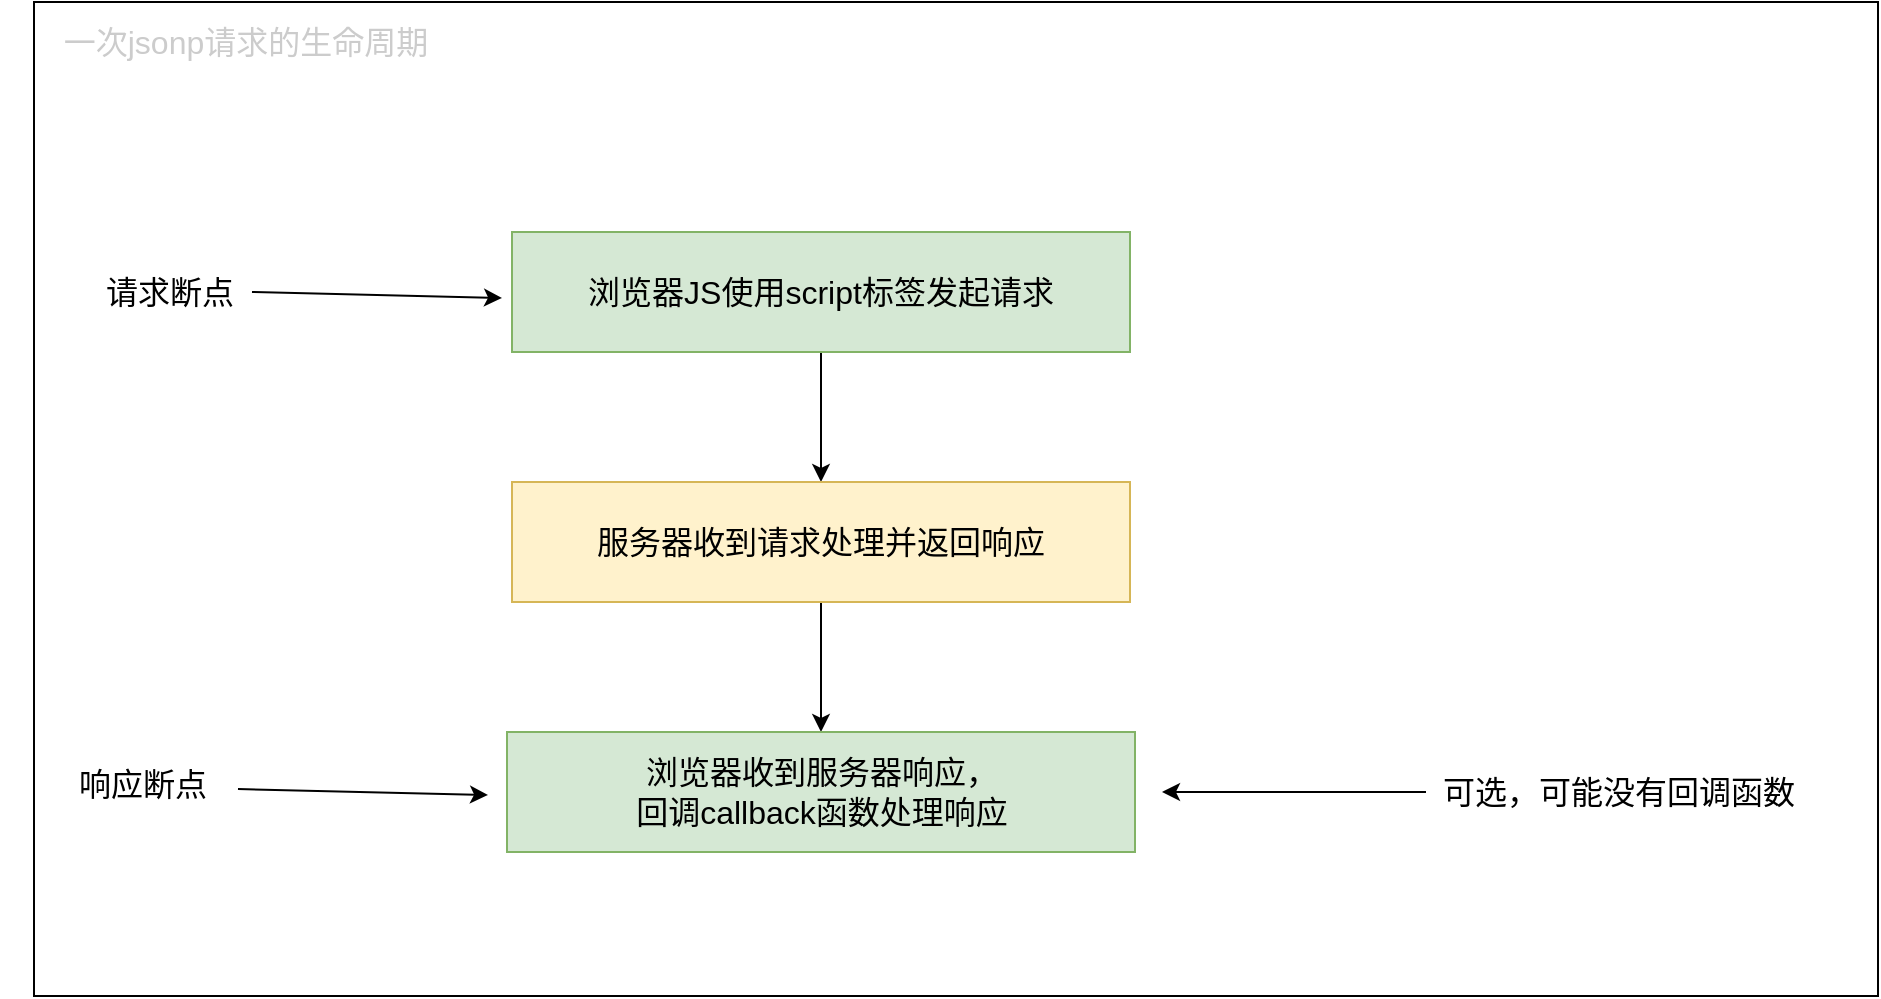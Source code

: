 <mxfile border="50" scale="3" compressed="false" locked="false" version="25.0.2">
  <diagram name="Blank" id="YmL12bMKpDGza6XwsDPr">
    <mxGraphModel dx="1642" dy="795" grid="0" gridSize="10" guides="1" tooltips="1" connect="1" arrows="1" fold="1" page="0" pageScale="1" pageWidth="827" pageHeight="1169" background="none" math="1" shadow="0">
      <root>
        <mxCell id="X5NqExCQtvZxIxQ7pmgY-0" />
        <mxCell id="1" parent="X5NqExCQtvZxIxQ7pmgY-0" />
        <mxCell id="-EHa6s8e7eqt31AD87Gg-13" value="" style="rounded=0;whiteSpace=wrap;html=1;fontSize=16;" vertex="1" parent="1">
          <mxGeometry x="-4" y="207" width="922" height="497" as="geometry" />
        </mxCell>
        <mxCell id="-EHa6s8e7eqt31AD87Gg-4" style="edgeStyle=orthogonalEdgeStyle;rounded=0;orthogonalLoop=1;jettySize=auto;html=1;exitX=0.5;exitY=1;exitDx=0;exitDy=0;entryX=0.5;entryY=0;entryDx=0;entryDy=0;fontSize=16;" edge="1" parent="1" source="-EHa6s8e7eqt31AD87Gg-1" target="-EHa6s8e7eqt31AD87Gg-2">
          <mxGeometry relative="1" as="geometry" />
        </mxCell>
        <mxCell id="-EHa6s8e7eqt31AD87Gg-1" value="浏览器JS使用script标签发起请求" style="rounded=0;whiteSpace=wrap;html=1;fillColor=#d5e8d4;strokeColor=#82b366;fontSize=16;" vertex="1" parent="1">
          <mxGeometry x="235" y="322" width="309" height="60" as="geometry" />
        </mxCell>
        <mxCell id="-EHa6s8e7eqt31AD87Gg-5" style="edgeStyle=orthogonalEdgeStyle;rounded=0;orthogonalLoop=1;jettySize=auto;html=1;exitX=0.5;exitY=1;exitDx=0;exitDy=0;entryX=0.5;entryY=0;entryDx=0;entryDy=0;fontSize=16;" edge="1" parent="1" source="-EHa6s8e7eqt31AD87Gg-2" target="-EHa6s8e7eqt31AD87Gg-3">
          <mxGeometry relative="1" as="geometry" />
        </mxCell>
        <mxCell id="-EHa6s8e7eqt31AD87Gg-2" value="服务器收到请求处理并返回响应" style="rounded=0;whiteSpace=wrap;html=1;fillColor=#fff2cc;strokeColor=#d6b656;fontSize=16;" vertex="1" parent="1">
          <mxGeometry x="235" y="447" width="309" height="60" as="geometry" />
        </mxCell>
        <mxCell id="-EHa6s8e7eqt31AD87Gg-3" value="浏览器收到服务器响应，&lt;div&gt;回调callback函数处理响应&lt;/div&gt;" style="rounded=0;whiteSpace=wrap;html=1;fillColor=#d5e8d4;strokeColor=#82b366;fontSize=16;" vertex="1" parent="1">
          <mxGeometry x="232.5" y="572" width="314" height="60" as="geometry" />
        </mxCell>
        <mxCell id="-EHa6s8e7eqt31AD87Gg-6" value="可选，可能没有回调函数" style="text;strokeColor=none;align=center;fillColor=none;html=1;verticalAlign=middle;whiteSpace=wrap;rounded=0;fontSize=16;" vertex="1" parent="1">
          <mxGeometry x="694" y="587" width="189" height="30" as="geometry" />
        </mxCell>
        <mxCell id="-EHa6s8e7eqt31AD87Gg-7" value="" style="endArrow=classic;html=1;rounded=0;fontSize=16;" edge="1" parent="1">
          <mxGeometry width="50" height="50" relative="1" as="geometry">
            <mxPoint x="692" y="602" as="sourcePoint" />
            <mxPoint x="560" y="602" as="targetPoint" />
          </mxGeometry>
        </mxCell>
        <mxCell id="-EHa6s8e7eqt31AD87Gg-8" value="请求断点" style="text;strokeColor=none;align=center;fillColor=none;html=1;verticalAlign=middle;whiteSpace=wrap;rounded=0;fontSize=16;" vertex="1" parent="1">
          <mxGeometry x="23" y="337" width="82" height="30" as="geometry" />
        </mxCell>
        <mxCell id="-EHa6s8e7eqt31AD87Gg-9" value="响应断点" style="text;strokeColor=none;align=center;fillColor=none;html=1;verticalAlign=middle;whiteSpace=wrap;rounded=0;fontSize=16;" vertex="1" parent="1">
          <mxGeometry x="11" y="583" width="79" height="30" as="geometry" />
        </mxCell>
        <mxCell id="-EHa6s8e7eqt31AD87Gg-11" value="" style="endArrow=classic;html=1;rounded=0;exitX=1;exitY=0.5;exitDx=0;exitDy=0;fontSize=16;" edge="1" parent="1" source="-EHa6s8e7eqt31AD87Gg-8">
          <mxGeometry width="50" height="50" relative="1" as="geometry">
            <mxPoint x="134" y="405" as="sourcePoint" />
            <mxPoint x="230" y="355" as="targetPoint" />
          </mxGeometry>
        </mxCell>
        <mxCell id="-EHa6s8e7eqt31AD87Gg-12" value="" style="endArrow=classic;html=1;rounded=0;exitX=1;exitY=0.5;exitDx=0;exitDy=0;fontSize=16;" edge="1" parent="1">
          <mxGeometry width="50" height="50" relative="1" as="geometry">
            <mxPoint x="98" y="600.5" as="sourcePoint" />
            <mxPoint x="223" y="603.5" as="targetPoint" />
          </mxGeometry>
        </mxCell>
        <mxCell id="-EHa6s8e7eqt31AD87Gg-14" value="一次jsonp请求的生命周期" style="text;strokeColor=none;align=center;fillColor=none;html=1;verticalAlign=middle;whiteSpace=wrap;rounded=0;fontColor=#CCCCCC;fontSize=16;" vertex="1" parent="1">
          <mxGeometry x="-21" y="212" width="246" height="30" as="geometry" />
        </mxCell>
      </root>
    </mxGraphModel>
  </diagram>
</mxfile>

